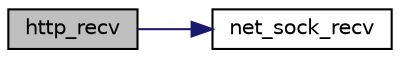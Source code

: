 digraph "http_recv"
{
 // LATEX_PDF_SIZE
  edge [fontname="Helvetica",fontsize="10",labelfontname="Helvetica",labelfontsize="10"];
  node [fontname="Helvetica",fontsize="10",shape=record];
  rankdir="LR";
  Node1 [label="http_recv",height=0.2,width=0.4,color="black", fillcolor="grey75", style="filled", fontcolor="black",tooltip="Receive data from server."];
  Node1 -> Node2 [color="midnightblue",fontsize="10",style="solid",fontname="Helvetica"];
  Node2 [label="net_sock_recv",height=0.2,width=0.4,color="black", fillcolor="white", style="filled",URL="$net_8c.html#a3cda7f0c777dab2554a48a9d3d4bd592",tooltip="Read from a socket."];
}
